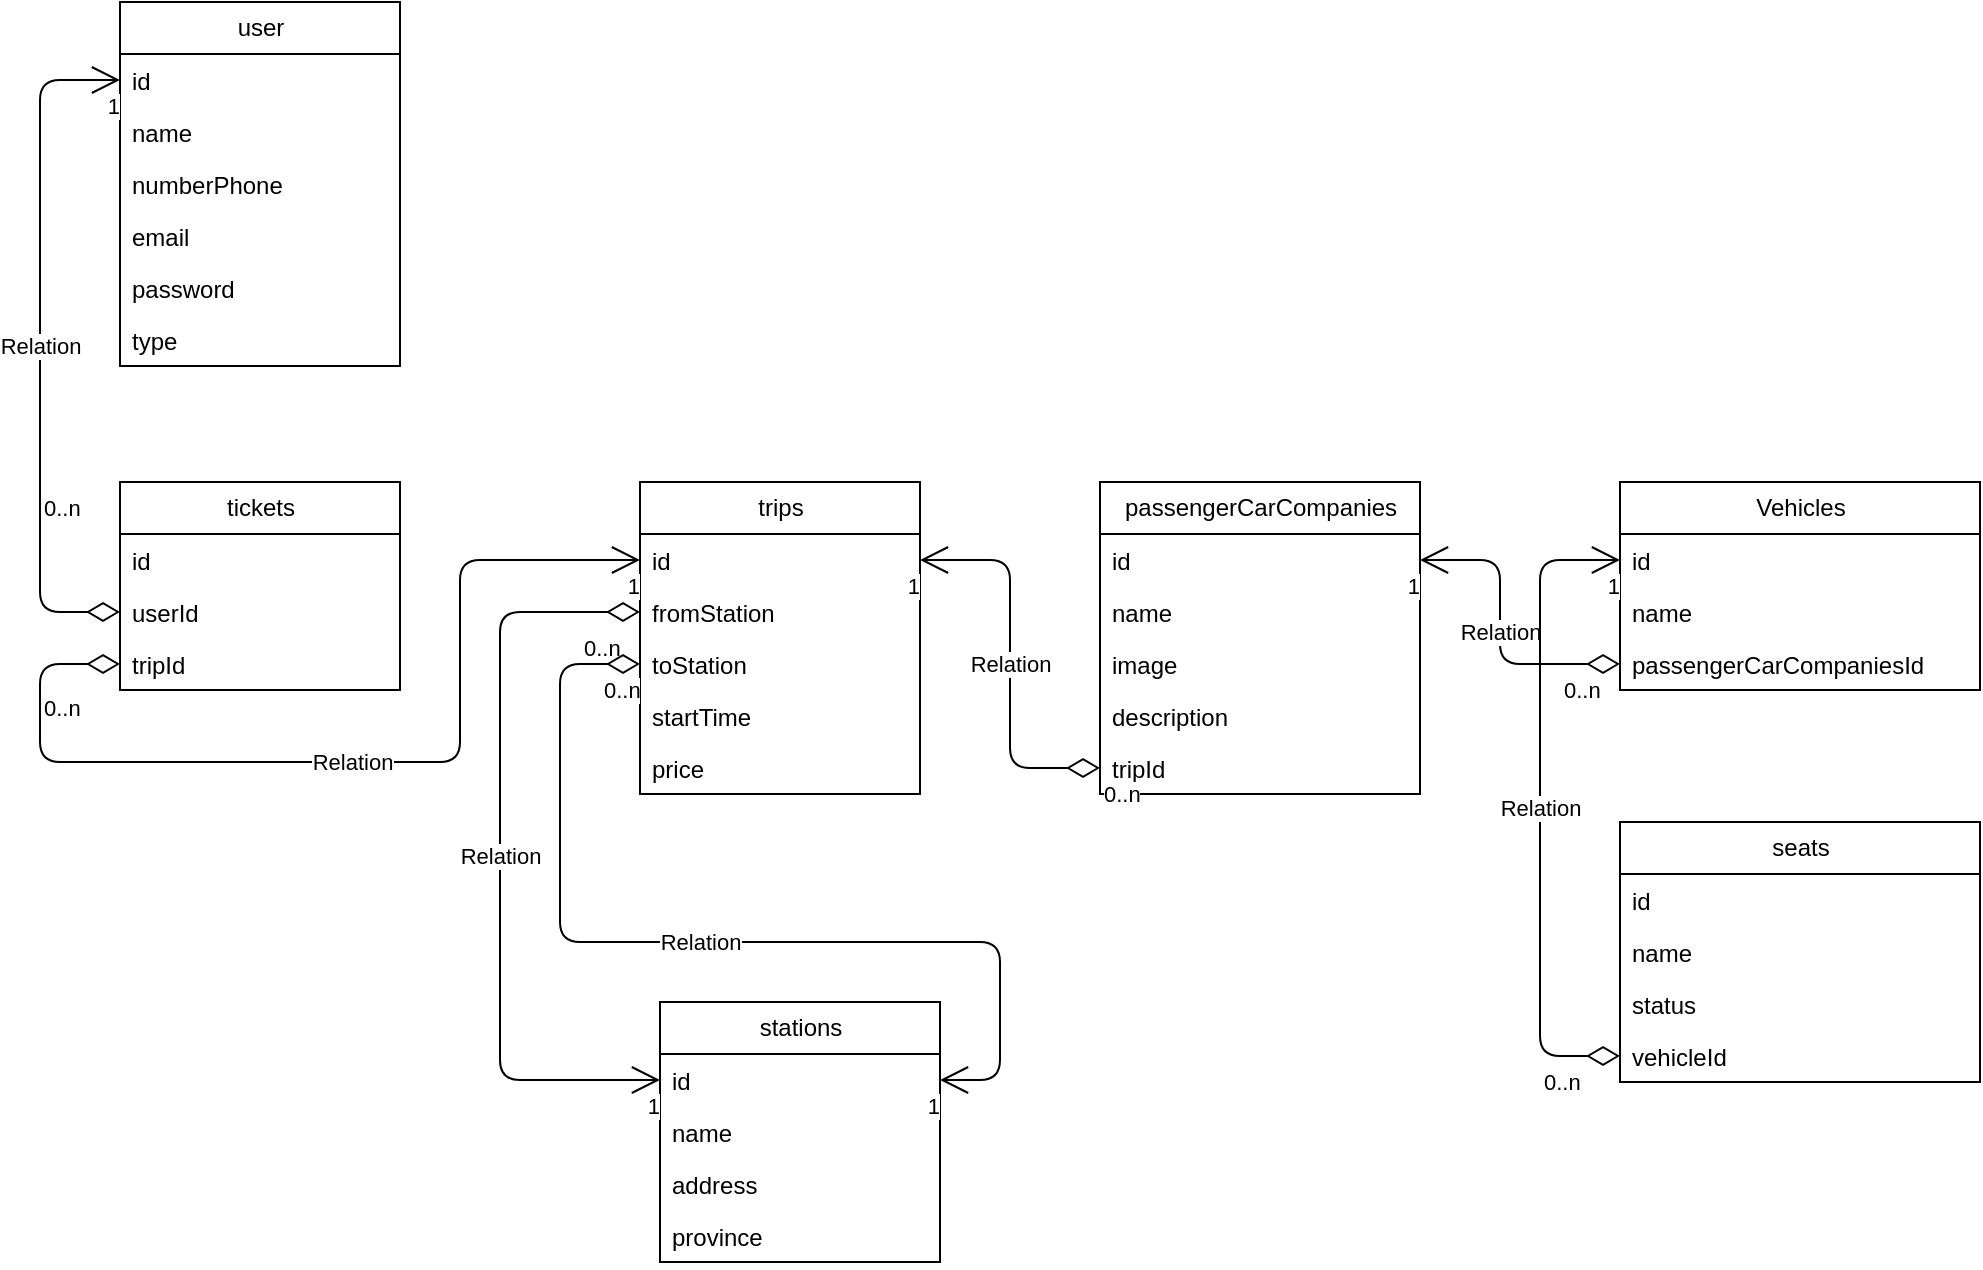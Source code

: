 <mxfile>
    <diagram id="4yNxkhluxGUU_xm6mp5b" name="Page-1">
        <mxGraphModel dx="823" dy="408" grid="1" gridSize="10" guides="1" tooltips="1" connect="1" arrows="1" fold="1" page="1" pageScale="1" pageWidth="1100" pageHeight="1700" math="0" shadow="0">
            <root>
                <mxCell id="0"/>
                <mxCell id="1" parent="0"/>
                <mxCell id="2" value="stations" style="swimlane;fontStyle=0;childLayout=stackLayout;horizontal=1;startSize=26;fillColor=none;horizontalStack=0;resizeParent=1;resizeParentMax=0;resizeLast=0;collapsible=1;marginBottom=0;html=1;" parent="1" vertex="1">
                    <mxGeometry x="370" y="830" width="140" height="130" as="geometry"/>
                </mxCell>
                <mxCell id="3" value="id" style="text;strokeColor=none;fillColor=none;align=left;verticalAlign=top;spacingLeft=4;spacingRight=4;overflow=hidden;rotatable=0;points=[[0,0.5],[1,0.5]];portConstraint=eastwest;whiteSpace=wrap;html=1;" parent="2" vertex="1">
                    <mxGeometry y="26" width="140" height="26" as="geometry"/>
                </mxCell>
                <mxCell id="4" value="name" style="text;strokeColor=none;fillColor=none;align=left;verticalAlign=top;spacingLeft=4;spacingRight=4;overflow=hidden;rotatable=0;points=[[0,0.5],[1,0.5]];portConstraint=eastwest;whiteSpace=wrap;html=1;" parent="2" vertex="1">
                    <mxGeometry y="52" width="140" height="26" as="geometry"/>
                </mxCell>
                <mxCell id="5" value="address" style="text;strokeColor=none;fillColor=none;align=left;verticalAlign=top;spacingLeft=4;spacingRight=4;overflow=hidden;rotatable=0;points=[[0,0.5],[1,0.5]];portConstraint=eastwest;whiteSpace=wrap;html=1;" parent="2" vertex="1">
                    <mxGeometry y="78" width="140" height="26" as="geometry"/>
                </mxCell>
                <mxCell id="6" value="province" style="text;strokeColor=none;fillColor=none;align=left;verticalAlign=top;spacingLeft=4;spacingRight=4;overflow=hidden;rotatable=0;points=[[0,0.5],[1,0.5]];portConstraint=eastwest;whiteSpace=wrap;html=1;" parent="2" vertex="1">
                    <mxGeometry y="104" width="140" height="26" as="geometry"/>
                </mxCell>
                <mxCell id="7" value="trips" style="swimlane;fontStyle=0;childLayout=stackLayout;horizontal=1;startSize=26;fillColor=none;horizontalStack=0;resizeParent=1;resizeParentMax=0;resizeLast=0;collapsible=1;marginBottom=0;html=1;" parent="1" vertex="1">
                    <mxGeometry x="360" y="570" width="140" height="156" as="geometry"/>
                </mxCell>
                <mxCell id="8" value="id" style="text;strokeColor=none;fillColor=none;align=left;verticalAlign=top;spacingLeft=4;spacingRight=4;overflow=hidden;rotatable=0;points=[[0,0.5],[1,0.5]];portConstraint=eastwest;whiteSpace=wrap;html=1;" parent="7" vertex="1">
                    <mxGeometry y="26" width="140" height="26" as="geometry"/>
                </mxCell>
                <mxCell id="9" value="fromStation" style="text;strokeColor=none;fillColor=none;align=left;verticalAlign=top;spacingLeft=4;spacingRight=4;overflow=hidden;rotatable=0;points=[[0,0.5],[1,0.5]];portConstraint=eastwest;whiteSpace=wrap;html=1;" parent="7" vertex="1">
                    <mxGeometry y="52" width="140" height="26" as="geometry"/>
                </mxCell>
                <mxCell id="10" value="toStation" style="text;strokeColor=none;fillColor=none;align=left;verticalAlign=top;spacingLeft=4;spacingRight=4;overflow=hidden;rotatable=0;points=[[0,0.5],[1,0.5]];portConstraint=eastwest;whiteSpace=wrap;html=1;" parent="7" vertex="1">
                    <mxGeometry y="78" width="140" height="26" as="geometry"/>
                </mxCell>
                <mxCell id="11" value="startTime" style="text;strokeColor=none;fillColor=none;align=left;verticalAlign=top;spacingLeft=4;spacingRight=4;overflow=hidden;rotatable=0;points=[[0,0.5],[1,0.5]];portConstraint=eastwest;whiteSpace=wrap;html=1;" parent="7" vertex="1">
                    <mxGeometry y="104" width="140" height="26" as="geometry"/>
                </mxCell>
                <mxCell id="12" value="price" style="text;strokeColor=none;fillColor=none;align=left;verticalAlign=top;spacingLeft=4;spacingRight=4;overflow=hidden;rotatable=0;points=[[0,0.5],[1,0.5]];portConstraint=eastwest;whiteSpace=wrap;html=1;" parent="7" vertex="1">
                    <mxGeometry y="130" width="140" height="26" as="geometry"/>
                </mxCell>
                <mxCell id="13" value="passengerCarCompanies" style="swimlane;fontStyle=0;childLayout=stackLayout;horizontal=1;startSize=26;fillColor=none;horizontalStack=0;resizeParent=1;resizeParentMax=0;resizeLast=0;collapsible=1;marginBottom=0;html=1;" parent="1" vertex="1">
                    <mxGeometry x="590" y="570" width="160" height="156" as="geometry"/>
                </mxCell>
                <mxCell id="14" value="id" style="text;strokeColor=none;fillColor=none;align=left;verticalAlign=top;spacingLeft=4;spacingRight=4;overflow=hidden;rotatable=0;points=[[0,0.5],[1,0.5]];portConstraint=eastwest;whiteSpace=wrap;html=1;" parent="13" vertex="1">
                    <mxGeometry y="26" width="160" height="26" as="geometry"/>
                </mxCell>
                <mxCell id="15" value="name" style="text;strokeColor=none;fillColor=none;align=left;verticalAlign=top;spacingLeft=4;spacingRight=4;overflow=hidden;rotatable=0;points=[[0,0.5],[1,0.5]];portConstraint=eastwest;whiteSpace=wrap;html=1;" parent="13" vertex="1">
                    <mxGeometry y="52" width="160" height="26" as="geometry"/>
                </mxCell>
                <mxCell id="16" value="image" style="text;strokeColor=none;fillColor=none;align=left;verticalAlign=top;spacingLeft=4;spacingRight=4;overflow=hidden;rotatable=0;points=[[0,0.5],[1,0.5]];portConstraint=eastwest;whiteSpace=wrap;html=1;" parent="13" vertex="1">
                    <mxGeometry y="78" width="160" height="26" as="geometry"/>
                </mxCell>
                <mxCell id="17" value="description" style="text;strokeColor=none;fillColor=none;align=left;verticalAlign=top;spacingLeft=4;spacingRight=4;overflow=hidden;rotatable=0;points=[[0,0.5],[1,0.5]];portConstraint=eastwest;whiteSpace=wrap;html=1;" parent="13" vertex="1">
                    <mxGeometry y="104" width="160" height="26" as="geometry"/>
                </mxCell>
                <mxCell id="53" value="tripId" style="text;strokeColor=none;fillColor=none;align=left;verticalAlign=top;spacingLeft=4;spacingRight=4;overflow=hidden;rotatable=0;points=[[0,0.5],[1,0.5]];portConstraint=eastwest;whiteSpace=wrap;html=1;" parent="13" vertex="1">
                    <mxGeometry y="130" width="160" height="26" as="geometry"/>
                </mxCell>
                <mxCell id="18" value="Vehicles" style="swimlane;fontStyle=0;childLayout=stackLayout;horizontal=1;startSize=26;fillColor=none;horizontalStack=0;resizeParent=1;resizeParentMax=0;resizeLast=0;collapsible=1;marginBottom=0;html=1;" parent="1" vertex="1">
                    <mxGeometry x="850" y="570" width="180" height="104" as="geometry"/>
                </mxCell>
                <mxCell id="19" value="id" style="text;strokeColor=none;fillColor=none;align=left;verticalAlign=top;spacingLeft=4;spacingRight=4;overflow=hidden;rotatable=0;points=[[0,0.5],[1,0.5]];portConstraint=eastwest;whiteSpace=wrap;html=1;" parent="18" vertex="1">
                    <mxGeometry y="26" width="180" height="26" as="geometry"/>
                </mxCell>
                <mxCell id="20" value="name" style="text;strokeColor=none;fillColor=none;align=left;verticalAlign=top;spacingLeft=4;spacingRight=4;overflow=hidden;rotatable=0;points=[[0,0.5],[1,0.5]];portConstraint=eastwest;whiteSpace=wrap;html=1;" parent="18" vertex="1">
                    <mxGeometry y="52" width="180" height="26" as="geometry"/>
                </mxCell>
                <mxCell id="57" value="&lt;span style=&quot;text-align: center;&quot;&gt;passengerCarCompaniesId&lt;/span&gt;" style="text;strokeColor=none;fillColor=none;align=left;verticalAlign=top;spacingLeft=4;spacingRight=4;overflow=hidden;rotatable=0;points=[[0,0.5],[1,0.5]];portConstraint=eastwest;whiteSpace=wrap;html=1;" parent="18" vertex="1">
                    <mxGeometry y="78" width="180" height="26" as="geometry"/>
                </mxCell>
                <mxCell id="26" value="user" style="swimlane;fontStyle=0;childLayout=stackLayout;horizontal=1;startSize=26;fillColor=none;horizontalStack=0;resizeParent=1;resizeParentMax=0;resizeLast=0;collapsible=1;marginBottom=0;html=1;" parent="1" vertex="1">
                    <mxGeometry x="100" y="330" width="140" height="182" as="geometry"/>
                </mxCell>
                <mxCell id="27" value="id" style="text;strokeColor=none;fillColor=none;align=left;verticalAlign=top;spacingLeft=4;spacingRight=4;overflow=hidden;rotatable=0;points=[[0,0.5],[1,0.5]];portConstraint=eastwest;whiteSpace=wrap;html=1;" parent="26" vertex="1">
                    <mxGeometry y="26" width="140" height="26" as="geometry"/>
                </mxCell>
                <mxCell id="28" value="name" style="text;strokeColor=none;fillColor=none;align=left;verticalAlign=top;spacingLeft=4;spacingRight=4;overflow=hidden;rotatable=0;points=[[0,0.5],[1,0.5]];portConstraint=eastwest;whiteSpace=wrap;html=1;" parent="26" vertex="1">
                    <mxGeometry y="52" width="140" height="26" as="geometry"/>
                </mxCell>
                <mxCell id="29" value="numberPhone" style="text;strokeColor=none;fillColor=none;align=left;verticalAlign=top;spacingLeft=4;spacingRight=4;overflow=hidden;rotatable=0;points=[[0,0.5],[1,0.5]];portConstraint=eastwest;whiteSpace=wrap;html=1;" parent="26" vertex="1">
                    <mxGeometry y="78" width="140" height="26" as="geometry"/>
                </mxCell>
                <mxCell id="31" value="email" style="text;strokeColor=none;fillColor=none;align=left;verticalAlign=top;spacingLeft=4;spacingRight=4;overflow=hidden;rotatable=0;points=[[0,0.5],[1,0.5]];portConstraint=eastwest;whiteSpace=wrap;html=1;" parent="26" vertex="1">
                    <mxGeometry y="104" width="140" height="26" as="geometry"/>
                </mxCell>
                <mxCell id="32" value="password" style="text;strokeColor=none;fillColor=none;align=left;verticalAlign=top;spacingLeft=4;spacingRight=4;overflow=hidden;rotatable=0;points=[[0,0.5],[1,0.5]];portConstraint=eastwest;whiteSpace=wrap;html=1;" parent="26" vertex="1">
                    <mxGeometry y="130" width="140" height="26" as="geometry"/>
                </mxCell>
                <mxCell id="30" value="type" style="text;strokeColor=none;fillColor=none;align=left;verticalAlign=top;spacingLeft=4;spacingRight=4;overflow=hidden;rotatable=0;points=[[0,0.5],[1,0.5]];portConstraint=eastwest;whiteSpace=wrap;html=1;" parent="26" vertex="1">
                    <mxGeometry y="156" width="140" height="26" as="geometry"/>
                </mxCell>
                <mxCell id="33" value="tickets" style="swimlane;fontStyle=0;childLayout=stackLayout;horizontal=1;startSize=26;fillColor=none;horizontalStack=0;resizeParent=1;resizeParentMax=0;resizeLast=0;collapsible=1;marginBottom=0;html=1;" parent="1" vertex="1">
                    <mxGeometry x="100" y="570" width="140" height="104" as="geometry"/>
                </mxCell>
                <mxCell id="34" value="id" style="text;strokeColor=none;fillColor=none;align=left;verticalAlign=top;spacingLeft=4;spacingRight=4;overflow=hidden;rotatable=0;points=[[0,0.5],[1,0.5]];portConstraint=eastwest;whiteSpace=wrap;html=1;" parent="33" vertex="1">
                    <mxGeometry y="26" width="140" height="26" as="geometry"/>
                </mxCell>
                <mxCell id="35" value="userId" style="text;strokeColor=none;fillColor=none;align=left;verticalAlign=top;spacingLeft=4;spacingRight=4;overflow=hidden;rotatable=0;points=[[0,0.5],[1,0.5]];portConstraint=eastwest;whiteSpace=wrap;html=1;" parent="33" vertex="1">
                    <mxGeometry y="52" width="140" height="26" as="geometry"/>
                </mxCell>
                <mxCell id="36" value="tripId" style="text;strokeColor=none;fillColor=none;align=left;verticalAlign=top;spacingLeft=4;spacingRight=4;overflow=hidden;rotatable=0;points=[[0,0.5],[1,0.5]];portConstraint=eastwest;whiteSpace=wrap;html=1;" parent="33" vertex="1">
                    <mxGeometry y="78" width="140" height="26" as="geometry"/>
                </mxCell>
                <mxCell id="37" value="Relation" style="endArrow=open;html=1;endSize=12;startArrow=diamondThin;startSize=14;startFill=0;edgeStyle=orthogonalEdgeStyle;exitX=0;exitY=0.5;exitDx=0;exitDy=0;entryX=0;entryY=0.5;entryDx=0;entryDy=0;" parent="1" source="35" target="27" edge="1">
                    <mxGeometry relative="1" as="geometry">
                        <mxPoint x="190" y="470" as="sourcePoint"/>
                        <mxPoint x="100" y="469.0" as="targetPoint"/>
                        <Array as="points">
                            <mxPoint x="60" y="635"/>
                            <mxPoint x="60" y="369"/>
                        </Array>
                    </mxGeometry>
                </mxCell>
                <mxCell id="38" value="0..n" style="edgeLabel;resizable=0;html=1;align=left;verticalAlign=top;" parent="37" connectable="0" vertex="1">
                    <mxGeometry x="-1" relative="1" as="geometry">
                        <mxPoint x="-40" y="-65" as="offset"/>
                    </mxGeometry>
                </mxCell>
                <mxCell id="39" value="1" style="edgeLabel;resizable=0;html=1;align=right;verticalAlign=top;" parent="37" connectable="0" vertex="1">
                    <mxGeometry x="1" relative="1" as="geometry"/>
                </mxCell>
                <mxCell id="40" value="Relation" style="endArrow=open;html=1;endSize=12;startArrow=diamondThin;startSize=14;startFill=0;edgeStyle=orthogonalEdgeStyle;exitX=0;exitY=0.5;exitDx=0;exitDy=0;entryX=0;entryY=0.5;entryDx=0;entryDy=0;" parent="1" source="36" target="8" edge="1">
                    <mxGeometry relative="1" as="geometry">
                        <mxPoint x="100" y="590" as="sourcePoint"/>
                        <mxPoint x="260" y="590" as="targetPoint"/>
                        <Array as="points">
                            <mxPoint x="60" y="661"/>
                            <mxPoint x="60" y="710"/>
                            <mxPoint x="270" y="710"/>
                            <mxPoint x="270" y="609"/>
                        </Array>
                    </mxGeometry>
                </mxCell>
                <mxCell id="41" value="0..n" style="edgeLabel;resizable=0;html=1;align=left;verticalAlign=top;" parent="40" connectable="0" vertex="1">
                    <mxGeometry x="-1" relative="1" as="geometry">
                        <mxPoint x="-40" y="9" as="offset"/>
                    </mxGeometry>
                </mxCell>
                <mxCell id="42" value="1" style="edgeLabel;resizable=0;html=1;align=right;verticalAlign=top;" parent="40" connectable="0" vertex="1">
                    <mxGeometry x="1" relative="1" as="geometry"/>
                </mxCell>
                <mxCell id="46" value="Relation" style="endArrow=open;html=1;endSize=12;startArrow=diamondThin;startSize=14;startFill=0;edgeStyle=orthogonalEdgeStyle;exitX=0;exitY=0.5;exitDx=0;exitDy=0;entryX=0;entryY=0.5;entryDx=0;entryDy=0;" parent="1" source="9" target="3" edge="1">
                    <mxGeometry relative="1" as="geometry">
                        <mxPoint x="100" y="750" as="sourcePoint"/>
                        <mxPoint x="530" y="670" as="targetPoint"/>
                        <Array as="points">
                            <mxPoint x="290" y="635"/>
                            <mxPoint x="290" y="869"/>
                        </Array>
                    </mxGeometry>
                </mxCell>
                <mxCell id="47" value="0..n" style="edgeLabel;resizable=0;html=1;align=left;verticalAlign=top;" parent="46" connectable="0" vertex="1">
                    <mxGeometry x="-1" relative="1" as="geometry">
                        <mxPoint x="-30" y="5" as="offset"/>
                    </mxGeometry>
                </mxCell>
                <mxCell id="48" value="1" style="edgeLabel;resizable=0;html=1;align=right;verticalAlign=top;" parent="46" connectable="0" vertex="1">
                    <mxGeometry x="1" relative="1" as="geometry"/>
                </mxCell>
                <mxCell id="49" value="Relation" style="endArrow=open;html=1;endSize=12;startArrow=diamondThin;startSize=14;startFill=0;edgeStyle=orthogonalEdgeStyle;exitX=0;exitY=0.5;exitDx=0;exitDy=0;entryX=1;entryY=0.5;entryDx=0;entryDy=0;" parent="1" source="10" target="3" edge="1">
                    <mxGeometry relative="1" as="geometry">
                        <mxPoint x="240" y="720" as="sourcePoint"/>
                        <mxPoint x="400" y="910" as="targetPoint"/>
                        <Array as="points">
                            <mxPoint x="320" y="661"/>
                            <mxPoint x="320" y="800"/>
                            <mxPoint x="540" y="800"/>
                            <mxPoint x="540" y="869"/>
                        </Array>
                    </mxGeometry>
                </mxCell>
                <mxCell id="50" value="0..n" style="edgeLabel;resizable=0;html=1;align=left;verticalAlign=top;" parent="49" connectable="0" vertex="1">
                    <mxGeometry x="-1" relative="1" as="geometry">
                        <mxPoint x="-20" as="offset"/>
                    </mxGeometry>
                </mxCell>
                <mxCell id="51" value="1" style="edgeLabel;resizable=0;html=1;align=right;verticalAlign=top;" parent="49" connectable="0" vertex="1">
                    <mxGeometry x="1" relative="1" as="geometry"/>
                </mxCell>
                <mxCell id="54" value="Relation" style="endArrow=open;html=1;endSize=12;startArrow=diamondThin;startSize=14;startFill=0;edgeStyle=orthogonalEdgeStyle;exitX=0;exitY=0.5;exitDx=0;exitDy=0;entryX=1;entryY=0.5;entryDx=0;entryDy=0;" parent="1" source="53" target="8" edge="1">
                    <mxGeometry relative="1" as="geometry">
                        <mxPoint x="320" y="510" as="sourcePoint"/>
                        <mxPoint x="270" y="500" as="targetPoint"/>
                    </mxGeometry>
                </mxCell>
                <mxCell id="55" value="0..n" style="edgeLabel;resizable=0;html=1;align=left;verticalAlign=top;" parent="54" connectable="0" vertex="1">
                    <mxGeometry x="-1" relative="1" as="geometry"/>
                </mxCell>
                <mxCell id="56" value="1" style="edgeLabel;resizable=0;html=1;align=right;verticalAlign=top;" parent="54" connectable="0" vertex="1">
                    <mxGeometry x="1" relative="1" as="geometry"/>
                </mxCell>
                <mxCell id="58" value="Relation" style="endArrow=open;html=1;endSize=12;startArrow=diamondThin;startSize=14;startFill=0;edgeStyle=orthogonalEdgeStyle;exitX=0;exitY=0.5;exitDx=0;exitDy=0;entryX=1;entryY=0.5;entryDx=0;entryDy=0;" parent="1" source="57" target="14" edge="1">
                    <mxGeometry x="0.003" relative="1" as="geometry">
                        <mxPoint x="630" y="700" as="sourcePoint"/>
                        <mxPoint x="790" y="700" as="targetPoint"/>
                        <Array as="points">
                            <mxPoint x="790" y="661"/>
                            <mxPoint x="790" y="609"/>
                        </Array>
                        <mxPoint as="offset"/>
                    </mxGeometry>
                </mxCell>
                <mxCell id="59" value="0..n" style="edgeLabel;resizable=0;html=1;align=left;verticalAlign=top;" parent="58" connectable="0" vertex="1">
                    <mxGeometry x="-1" relative="1" as="geometry">
                        <mxPoint x="-30" as="offset"/>
                    </mxGeometry>
                </mxCell>
                <mxCell id="60" value="1" style="edgeLabel;resizable=0;html=1;align=right;verticalAlign=top;" parent="58" connectable="0" vertex="1">
                    <mxGeometry x="1" relative="1" as="geometry"/>
                </mxCell>
                <mxCell id="61" value="seats" style="swimlane;fontStyle=0;childLayout=stackLayout;horizontal=1;startSize=26;fillColor=none;horizontalStack=0;resizeParent=1;resizeParentMax=0;resizeLast=0;collapsible=1;marginBottom=0;html=1;" parent="1" vertex="1">
                    <mxGeometry x="850" y="740" width="180" height="130" as="geometry"/>
                </mxCell>
                <mxCell id="62" value="id" style="text;strokeColor=none;fillColor=none;align=left;verticalAlign=top;spacingLeft=4;spacingRight=4;overflow=hidden;rotatable=0;points=[[0,0.5],[1,0.5]];portConstraint=eastwest;whiteSpace=wrap;html=1;" parent="61" vertex="1">
                    <mxGeometry y="26" width="180" height="26" as="geometry"/>
                </mxCell>
                <mxCell id="63" value="name" style="text;strokeColor=none;fillColor=none;align=left;verticalAlign=top;spacingLeft=4;spacingRight=4;overflow=hidden;rotatable=0;points=[[0,0.5],[1,0.5]];portConstraint=eastwest;whiteSpace=wrap;html=1;" parent="61" vertex="1">
                    <mxGeometry y="52" width="180" height="26" as="geometry"/>
                </mxCell>
                <mxCell id="65" value="&lt;span style=&quot;text-align: center;&quot;&gt;status&lt;/span&gt;" style="text;strokeColor=none;fillColor=none;align=left;verticalAlign=top;spacingLeft=4;spacingRight=4;overflow=hidden;rotatable=0;points=[[0,0.5],[1,0.5]];portConstraint=eastwest;whiteSpace=wrap;html=1;" parent="61" vertex="1">
                    <mxGeometry y="78" width="180" height="26" as="geometry"/>
                </mxCell>
                <mxCell id="64" value="&lt;span style=&quot;text-align: center;&quot;&gt;vehicleId&lt;/span&gt;" style="text;strokeColor=none;fillColor=none;align=left;verticalAlign=top;spacingLeft=4;spacingRight=4;overflow=hidden;rotatable=0;points=[[0,0.5],[1,0.5]];portConstraint=eastwest;whiteSpace=wrap;html=1;" parent="61" vertex="1">
                    <mxGeometry y="104" width="180" height="26" as="geometry"/>
                </mxCell>
                <mxCell id="66" value="Relation" style="endArrow=open;html=1;endSize=12;startArrow=diamondThin;startSize=14;startFill=0;edgeStyle=orthogonalEdgeStyle;exitX=0;exitY=0.5;exitDx=0;exitDy=0;entryX=0;entryY=0.5;entryDx=0;entryDy=0;" parent="1" source="64" target="19" edge="1">
                    <mxGeometry relative="1" as="geometry">
                        <mxPoint x="750" y="760" as="sourcePoint"/>
                        <mxPoint x="910" y="760" as="targetPoint"/>
                        <Array as="points">
                            <mxPoint x="810" y="857"/>
                            <mxPoint x="810" y="609"/>
                        </Array>
                    </mxGeometry>
                </mxCell>
                <mxCell id="67" value="0..n" style="edgeLabel;resizable=0;html=1;align=left;verticalAlign=top;" parent="66" connectable="0" vertex="1">
                    <mxGeometry x="-1" relative="1" as="geometry">
                        <mxPoint x="-40" as="offset"/>
                    </mxGeometry>
                </mxCell>
                <mxCell id="68" value="1" style="edgeLabel;resizable=0;html=1;align=right;verticalAlign=top;" parent="66" connectable="0" vertex="1">
                    <mxGeometry x="1" relative="1" as="geometry"/>
                </mxCell>
            </root>
        </mxGraphModel>
    </diagram>
</mxfile>
